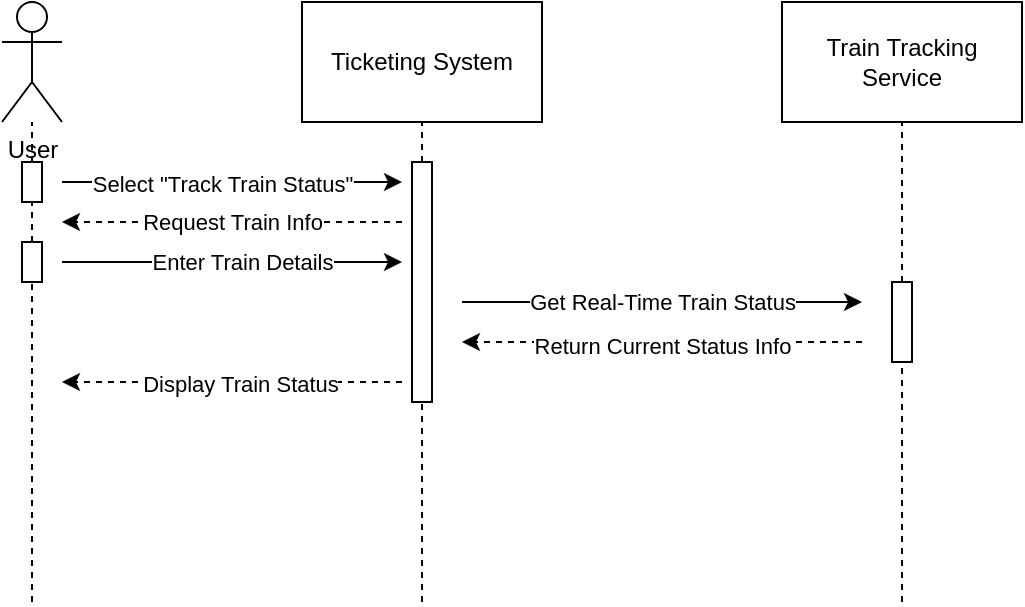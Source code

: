 <mxfile version="26.2.14">
  <diagram name="Page-1" id="hN2xKPJQGjU5kKfY8Zjz">
    <mxGraphModel dx="810" dy="453" grid="1" gridSize="10" guides="1" tooltips="1" connect="1" arrows="1" fold="1" page="1" pageScale="1" pageWidth="827" pageHeight="1169" math="0" shadow="0">
      <root>
        <mxCell id="0" />
        <mxCell id="1" parent="0" />
        <mxCell id="Dkue13LbwkOLUiuj8tLh-1" value="User" style="shape=umlActor;verticalLabelPosition=bottom;verticalAlign=top;html=1;outlineConnect=0;" vertex="1" parent="1">
          <mxGeometry x="90" y="100" width="30" height="60" as="geometry" />
        </mxCell>
        <mxCell id="Dkue13LbwkOLUiuj8tLh-2" value="Ticketing System" style="rounded=0;whiteSpace=wrap;html=1;" vertex="1" parent="1">
          <mxGeometry x="240" y="100" width="120" height="60" as="geometry" />
        </mxCell>
        <mxCell id="Dkue13LbwkOLUiuj8tLh-3" value="Train Tracking Service" style="rounded=0;whiteSpace=wrap;html=1;" vertex="1" parent="1">
          <mxGeometry x="480" y="100" width="120" height="60" as="geometry" />
        </mxCell>
        <mxCell id="Dkue13LbwkOLUiuj8tLh-4" value="" style="endArrow=none;dashed=1;html=1;rounded=0;" edge="1" parent="1" source="Dkue13LbwkOLUiuj8tLh-22" target="Dkue13LbwkOLUiuj8tLh-1">
          <mxGeometry width="50" height="50" relative="1" as="geometry">
            <mxPoint x="105" y="400" as="sourcePoint" />
            <mxPoint x="370" y="230" as="targetPoint" />
          </mxGeometry>
        </mxCell>
        <mxCell id="Dkue13LbwkOLUiuj8tLh-5" value="" style="endArrow=none;dashed=1;html=1;rounded=0;" edge="1" parent="1" source="Dkue13LbwkOLUiuj8tLh-20" target="Dkue13LbwkOLUiuj8tLh-2">
          <mxGeometry width="50" height="50" relative="1" as="geometry">
            <mxPoint x="300" y="400" as="sourcePoint" />
            <mxPoint x="370" y="230" as="targetPoint" />
          </mxGeometry>
        </mxCell>
        <mxCell id="Dkue13LbwkOLUiuj8tLh-6" value="" style="endArrow=none;dashed=1;html=1;rounded=0;" edge="1" parent="1" source="Dkue13LbwkOLUiuj8tLh-26" target="Dkue13LbwkOLUiuj8tLh-3">
          <mxGeometry width="50" height="50" relative="1" as="geometry">
            <mxPoint x="540" y="400" as="sourcePoint" />
            <mxPoint x="370" y="230" as="targetPoint" />
          </mxGeometry>
        </mxCell>
        <mxCell id="Dkue13LbwkOLUiuj8tLh-7" value="" style="endArrow=classic;html=1;rounded=0;" edge="1" parent="1">
          <mxGeometry width="50" height="50" relative="1" as="geometry">
            <mxPoint x="120" y="190" as="sourcePoint" />
            <mxPoint x="290" y="190" as="targetPoint" />
          </mxGeometry>
        </mxCell>
        <mxCell id="Dkue13LbwkOLUiuj8tLh-8" value="Select &quot;Track Train Status&quot;" style="edgeLabel;html=1;align=center;verticalAlign=middle;resizable=0;points=[];" vertex="1" connectable="0" parent="Dkue13LbwkOLUiuj8tLh-7">
          <mxGeometry x="-0.057" y="-1" relative="1" as="geometry">
            <mxPoint as="offset" />
          </mxGeometry>
        </mxCell>
        <mxCell id="Dkue13LbwkOLUiuj8tLh-9" value="" style="endArrow=classic;html=1;rounded=0;dashed=1;" edge="1" parent="1">
          <mxGeometry width="50" height="50" relative="1" as="geometry">
            <mxPoint x="290" y="210" as="sourcePoint" />
            <mxPoint x="120" y="210" as="targetPoint" />
          </mxGeometry>
        </mxCell>
        <mxCell id="Dkue13LbwkOLUiuj8tLh-10" value="Request Train Info" style="edgeLabel;html=1;align=center;verticalAlign=middle;resizable=0;points=[];" vertex="1" connectable="0" parent="Dkue13LbwkOLUiuj8tLh-9">
          <mxGeometry x="0.006" relative="1" as="geometry">
            <mxPoint as="offset" />
          </mxGeometry>
        </mxCell>
        <mxCell id="Dkue13LbwkOLUiuj8tLh-11" value="" style="endArrow=classic;html=1;rounded=0;" edge="1" parent="1">
          <mxGeometry width="50" height="50" relative="1" as="geometry">
            <mxPoint x="120" y="230" as="sourcePoint" />
            <mxPoint x="290" y="230" as="targetPoint" />
          </mxGeometry>
        </mxCell>
        <mxCell id="Dkue13LbwkOLUiuj8tLh-12" value="Enter Train Details" style="edgeLabel;html=1;align=center;verticalAlign=middle;resizable=0;points=[];" vertex="1" connectable="0" parent="Dkue13LbwkOLUiuj8tLh-11">
          <mxGeometry x="0.053" relative="1" as="geometry">
            <mxPoint as="offset" />
          </mxGeometry>
        </mxCell>
        <mxCell id="Dkue13LbwkOLUiuj8tLh-13" value="" style="endArrow=classic;html=1;rounded=0;" edge="1" parent="1">
          <mxGeometry width="50" height="50" relative="1" as="geometry">
            <mxPoint x="320" y="250" as="sourcePoint" />
            <mxPoint x="520" y="250" as="targetPoint" />
          </mxGeometry>
        </mxCell>
        <mxCell id="Dkue13LbwkOLUiuj8tLh-15" value="Get Real-Time Train Status" style="edgeLabel;html=1;align=center;verticalAlign=middle;resizable=0;points=[];" vertex="1" connectable="0" parent="Dkue13LbwkOLUiuj8tLh-13">
          <mxGeometry x="-0.006" relative="1" as="geometry">
            <mxPoint as="offset" />
          </mxGeometry>
        </mxCell>
        <mxCell id="Dkue13LbwkOLUiuj8tLh-16" value="" style="endArrow=classic;html=1;rounded=0;dashed=1;" edge="1" parent="1">
          <mxGeometry width="50" height="50" relative="1" as="geometry">
            <mxPoint x="520" y="270" as="sourcePoint" />
            <mxPoint x="320" y="270" as="targetPoint" />
          </mxGeometry>
        </mxCell>
        <mxCell id="Dkue13LbwkOLUiuj8tLh-17" value="Return Current Status Info" style="edgeLabel;html=1;align=center;verticalAlign=middle;resizable=0;points=[];" vertex="1" connectable="0" parent="Dkue13LbwkOLUiuj8tLh-16">
          <mxGeometry x="0.002" y="2" relative="1" as="geometry">
            <mxPoint as="offset" />
          </mxGeometry>
        </mxCell>
        <mxCell id="Dkue13LbwkOLUiuj8tLh-18" value="" style="endArrow=classic;html=1;rounded=0;dashed=1;" edge="1" parent="1">
          <mxGeometry width="50" height="50" relative="1" as="geometry">
            <mxPoint x="290" y="290" as="sourcePoint" />
            <mxPoint x="120" y="290" as="targetPoint" />
          </mxGeometry>
        </mxCell>
        <mxCell id="Dkue13LbwkOLUiuj8tLh-19" value="Display Train Status" style="edgeLabel;html=1;align=center;verticalAlign=middle;resizable=0;points=[];" vertex="1" connectable="0" parent="Dkue13LbwkOLUiuj8tLh-18">
          <mxGeometry x="-0.04" y="1" relative="1" as="geometry">
            <mxPoint as="offset" />
          </mxGeometry>
        </mxCell>
        <mxCell id="Dkue13LbwkOLUiuj8tLh-21" value="" style="endArrow=none;dashed=1;html=1;rounded=0;" edge="1" parent="1" target="Dkue13LbwkOLUiuj8tLh-20">
          <mxGeometry width="50" height="50" relative="1" as="geometry">
            <mxPoint x="300" y="400" as="sourcePoint" />
            <mxPoint x="300" y="160" as="targetPoint" />
          </mxGeometry>
        </mxCell>
        <mxCell id="Dkue13LbwkOLUiuj8tLh-20" value="" style="rounded=0;whiteSpace=wrap;html=1;" vertex="1" parent="1">
          <mxGeometry x="295" y="180" width="10" height="120" as="geometry" />
        </mxCell>
        <mxCell id="Dkue13LbwkOLUiuj8tLh-23" value="" style="endArrow=none;dashed=1;html=1;rounded=0;" edge="1" parent="1" target="Dkue13LbwkOLUiuj8tLh-22">
          <mxGeometry width="50" height="50" relative="1" as="geometry">
            <mxPoint x="105" y="400" as="sourcePoint" />
            <mxPoint x="105" y="160" as="targetPoint" />
          </mxGeometry>
        </mxCell>
        <mxCell id="Dkue13LbwkOLUiuj8tLh-22" value="" style="rounded=0;whiteSpace=wrap;html=1;" vertex="1" parent="1">
          <mxGeometry x="100" y="180" width="10" height="20" as="geometry" />
        </mxCell>
        <mxCell id="Dkue13LbwkOLUiuj8tLh-24" value="" style="rounded=0;whiteSpace=wrap;html=1;" vertex="1" parent="1">
          <mxGeometry x="100" y="220" width="10" height="20" as="geometry" />
        </mxCell>
        <mxCell id="Dkue13LbwkOLUiuj8tLh-27" value="" style="endArrow=none;dashed=1;html=1;rounded=0;" edge="1" parent="1" target="Dkue13LbwkOLUiuj8tLh-26">
          <mxGeometry width="50" height="50" relative="1" as="geometry">
            <mxPoint x="540" y="400" as="sourcePoint" />
            <mxPoint x="540" y="160" as="targetPoint" />
          </mxGeometry>
        </mxCell>
        <mxCell id="Dkue13LbwkOLUiuj8tLh-26" value="" style="rounded=0;whiteSpace=wrap;html=1;" vertex="1" parent="1">
          <mxGeometry x="535" y="240" width="10" height="40" as="geometry" />
        </mxCell>
      </root>
    </mxGraphModel>
  </diagram>
</mxfile>
